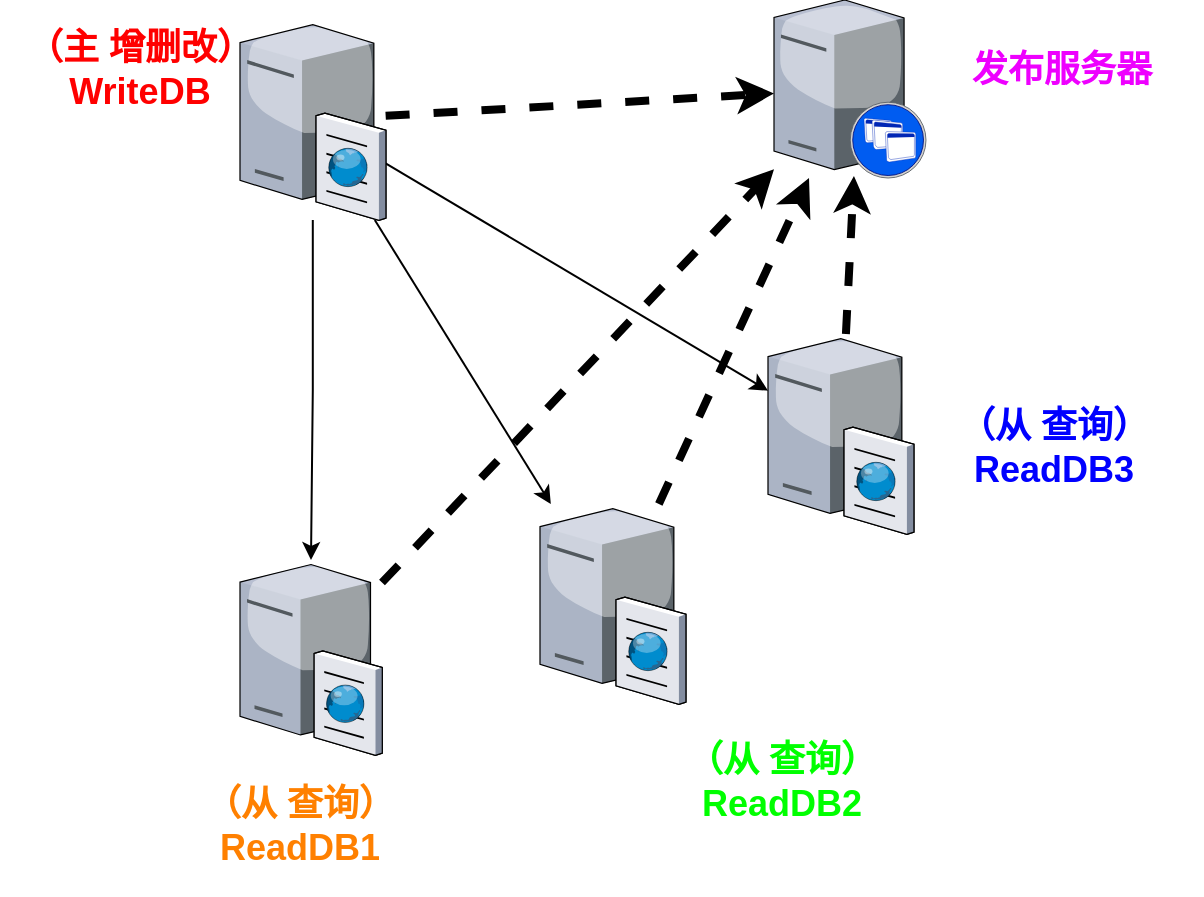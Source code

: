 <mxfile version="12.9.8" type="github">
  <diagram id="zNToJbu3nxNMr7Ga2NFg" name="第 1 页">
    <mxGraphModel dx="1088" dy="776" grid="0" gridSize="10" guides="1" tooltips="1" connect="1" arrows="1" fold="1" page="1" pageScale="1" pageWidth="827" pageHeight="1169" math="0" shadow="0">
      <root>
        <mxCell id="0" />
        <mxCell id="1" parent="0" />
        <mxCell id="jmo3XRGOiWRQadEK1Cw_-11" value="" style="edgeStyle=orthogonalEdgeStyle;rounded=0;orthogonalLoop=1;jettySize=auto;html=1;" edge="1" parent="1" source="jmo3XRGOiWRQadEK1Cw_-1" target="jmo3XRGOiWRQadEK1Cw_-10">
          <mxGeometry relative="1" as="geometry" />
        </mxCell>
        <mxCell id="jmo3XRGOiWRQadEK1Cw_-13" value="" style="rounded=0;orthogonalLoop=1;jettySize=auto;html=1;" edge="1" parent="1" source="jmo3XRGOiWRQadEK1Cw_-1" target="jmo3XRGOiWRQadEK1Cw_-12">
          <mxGeometry relative="1" as="geometry" />
        </mxCell>
        <mxCell id="jmo3XRGOiWRQadEK1Cw_-15" value="" style="edgeStyle=none;rounded=0;orthogonalLoop=1;jettySize=auto;html=1;" edge="1" parent="1" source="jmo3XRGOiWRQadEK1Cw_-1" target="jmo3XRGOiWRQadEK1Cw_-14">
          <mxGeometry relative="1" as="geometry" />
        </mxCell>
        <mxCell id="jmo3XRGOiWRQadEK1Cw_-27" style="edgeStyle=none;rounded=0;orthogonalLoop=1;jettySize=auto;html=1;startArrow=none;startFill=0;dashed=1;strokeWidth=4;" edge="1" parent="1" source="jmo3XRGOiWRQadEK1Cw_-1" target="jmo3XRGOiWRQadEK1Cw_-22">
          <mxGeometry relative="1" as="geometry" />
        </mxCell>
        <mxCell id="jmo3XRGOiWRQadEK1Cw_-1" value="" style="verticalLabelPosition=top;aspect=fixed;html=1;verticalAlign=bottom;strokeColor=none;shape=mxgraph.citrix.cache_server;fillColor=#66B2FF;gradientColor=#0066CC;fontSize=14;labelPosition=center;align=center;" vertex="1" parent="1">
          <mxGeometry x="1070" y="180" width="72.82" height="100" as="geometry" />
        </mxCell>
        <mxCell id="jmo3XRGOiWRQadEK1Cw_-30" style="edgeStyle=none;rounded=0;orthogonalLoop=1;jettySize=auto;html=1;entryX=0.526;entryY=0.989;entryDx=0;entryDy=0;entryPerimeter=0;dashed=1;startArrow=none;startFill=0;strokeWidth=4;" edge="1" parent="1" source="jmo3XRGOiWRQadEK1Cw_-14" target="jmo3XRGOiWRQadEK1Cw_-22">
          <mxGeometry relative="1" as="geometry" />
        </mxCell>
        <mxCell id="jmo3XRGOiWRQadEK1Cw_-14" value="" style="verticalLabelPosition=top;aspect=fixed;html=1;verticalAlign=bottom;strokeColor=none;shape=mxgraph.citrix.cache_server;fillColor=#66B2FF;gradientColor=#0066CC;fontSize=14;labelPosition=center;align=center;" vertex="1" parent="1">
          <mxGeometry x="1334" y="337" width="72.82" height="100" as="geometry" />
        </mxCell>
        <mxCell id="jmo3XRGOiWRQadEK1Cw_-29" style="edgeStyle=none;rounded=0;orthogonalLoop=1;jettySize=auto;html=1;dashed=1;startArrow=none;startFill=0;strokeWidth=4;" edge="1" parent="1" source="jmo3XRGOiWRQadEK1Cw_-12" target="jmo3XRGOiWRQadEK1Cw_-22">
          <mxGeometry relative="1" as="geometry" />
        </mxCell>
        <mxCell id="jmo3XRGOiWRQadEK1Cw_-12" value="" style="verticalLabelPosition=top;aspect=fixed;html=1;verticalAlign=bottom;strokeColor=none;shape=mxgraph.citrix.cache_server;fillColor=#66B2FF;gradientColor=#0066CC;fontSize=14;labelPosition=center;align=center;" vertex="1" parent="1">
          <mxGeometry x="1220" y="422" width="72.82" height="100" as="geometry" />
        </mxCell>
        <mxCell id="jmo3XRGOiWRQadEK1Cw_-28" style="edgeStyle=none;rounded=0;orthogonalLoop=1;jettySize=auto;html=1;dashed=1;startArrow=none;startFill=0;strokeWidth=4;" edge="1" parent="1" source="jmo3XRGOiWRQadEK1Cw_-10" target="jmo3XRGOiWRQadEK1Cw_-22">
          <mxGeometry relative="1" as="geometry" />
        </mxCell>
        <mxCell id="jmo3XRGOiWRQadEK1Cw_-10" value="" style="verticalLabelPosition=top;aspect=fixed;html=1;verticalAlign=bottom;strokeColor=none;shape=mxgraph.citrix.cache_server;fillColor=#66B2FF;gradientColor=#0066CC;fontSize=14;labelPosition=center;align=center;" vertex="1" parent="1">
          <mxGeometry x="1070" y="450" width="71" height="97.5" as="geometry" />
        </mxCell>
        <mxCell id="jmo3XRGOiWRQadEK1Cw_-17" value="&lt;font style=&quot;font-size: 18px&quot; color=&quot;#ff0000&quot;&gt;&lt;b&gt;（主&amp;nbsp;增删改）&lt;br&gt;WriteDB&lt;br&gt;&lt;/b&gt;&lt;/font&gt;" style="text;html=1;strokeColor=none;fillColor=none;align=center;verticalAlign=middle;whiteSpace=wrap;rounded=0;" vertex="1" parent="1">
          <mxGeometry x="950" y="170" width="140" height="70" as="geometry" />
        </mxCell>
        <mxCell id="jmo3XRGOiWRQadEK1Cw_-18" value="&lt;font style=&quot;font-size: 18px&quot;&gt;&lt;b&gt;&lt;font color=&quot;#ff8000&quot;&gt;（从&amp;nbsp;查询）&lt;br&gt;ReadDB1&lt;/font&gt;&lt;br&gt;&lt;/b&gt;&lt;/font&gt;" style="text;html=1;strokeColor=none;fillColor=none;align=center;verticalAlign=middle;whiteSpace=wrap;rounded=0;" vertex="1" parent="1">
          <mxGeometry x="1030" y="547.5" width="140" height="70" as="geometry" />
        </mxCell>
        <mxCell id="jmo3XRGOiWRQadEK1Cw_-19" value="&lt;font style=&quot;font-size: 18px&quot;&gt;&lt;b&gt;&lt;font color=&quot;#00ff00&quot;&gt;（从&amp;nbsp;查询）&lt;br&gt;ReadDB2&lt;/font&gt;&lt;br&gt;&lt;/b&gt;&lt;/font&gt;" style="text;html=1;strokeColor=none;fillColor=none;align=center;verticalAlign=middle;whiteSpace=wrap;rounded=0;" vertex="1" parent="1">
          <mxGeometry x="1271" y="526" width="140" height="70" as="geometry" />
        </mxCell>
        <mxCell id="jmo3XRGOiWRQadEK1Cw_-20" value="&lt;font style=&quot;font-size: 18px&quot;&gt;&lt;b&gt;&lt;font color=&quot;#0000ff&quot;&gt;（从&amp;nbsp;查询）&lt;br&gt;ReadDB3&lt;/font&gt;&lt;br&gt;&lt;/b&gt;&lt;/font&gt;" style="text;html=1;strokeColor=none;fillColor=none;align=center;verticalAlign=middle;whiteSpace=wrap;rounded=0;" vertex="1" parent="1">
          <mxGeometry x="1406.82" y="359" width="140" height="70" as="geometry" />
        </mxCell>
        <mxCell id="jmo3XRGOiWRQadEK1Cw_-22" value="" style="verticalLabelPosition=bottom;aspect=fixed;html=1;verticalAlign=top;strokeColor=none;shape=mxgraph.citrix.xenapp_server;fillColor=#66B2FF;gradientColor=#0066CC;fontSize=14;" vertex="1" parent="1">
          <mxGeometry x="1337" y="170" width="76" height="89" as="geometry" />
        </mxCell>
        <mxCell id="jmo3XRGOiWRQadEK1Cw_-23" value="&lt;font style=&quot;font-size: 18px&quot;&gt;&lt;b&gt;&lt;font color=&quot;#ee00ff&quot;&gt;发布服务器&lt;/font&gt;&lt;br&gt;&lt;/b&gt;&lt;/font&gt;" style="text;html=1;strokeColor=none;fillColor=none;align=center;verticalAlign=middle;whiteSpace=wrap;rounded=0;" vertex="1" parent="1">
          <mxGeometry x="1411" y="170" width="140" height="70" as="geometry" />
        </mxCell>
      </root>
    </mxGraphModel>
  </diagram>
</mxfile>
